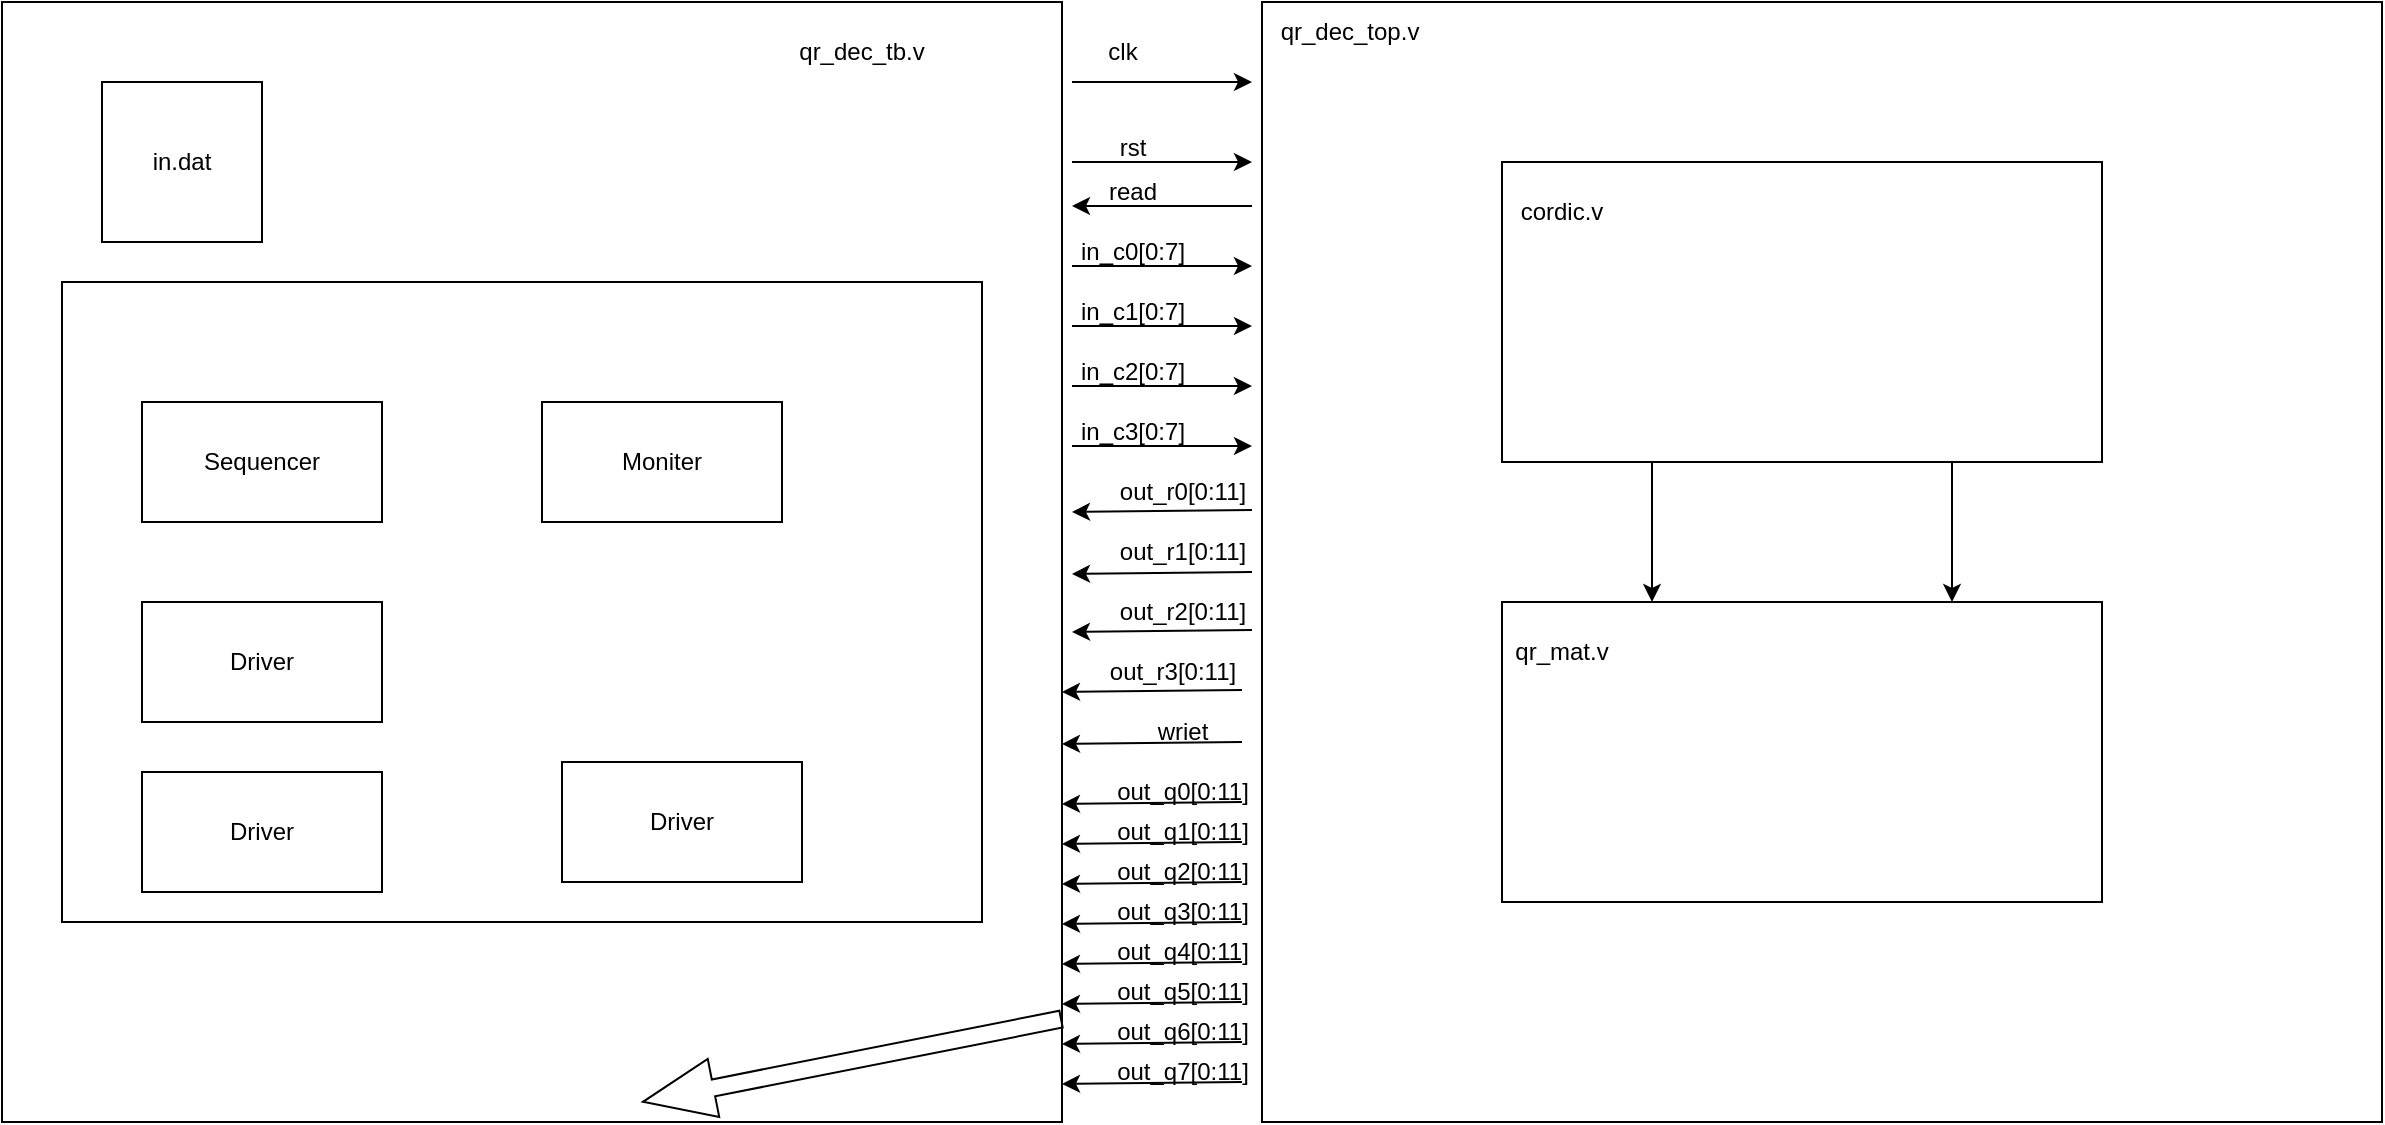 <mxfile version="27.1.4">
  <diagram name="第 1 页" id="PxNDg2cY9GIgu7gtpZ4i">
    <mxGraphModel dx="1397" dy="297" grid="1" gridSize="10" guides="1" tooltips="1" connect="1" arrows="1" fold="1" page="1" pageScale="1" pageWidth="827" pageHeight="1169" math="0" shadow="0">
      <root>
        <mxCell id="0" />
        <mxCell id="1" parent="0" />
        <mxCell id="-atE9gH2WMRQZiepeEqc-26" value="" style="group" parent="1" vertex="1" connectable="0">
          <mxGeometry x="340" y="170" width="560" height="560" as="geometry" />
        </mxCell>
        <mxCell id="7mek623oFP9vRKAEX3To-1" value="" style="whiteSpace=wrap;html=1;aspect=fixed;" parent="-atE9gH2WMRQZiepeEqc-26" vertex="1">
          <mxGeometry width="560" height="560" as="geometry" />
        </mxCell>
        <mxCell id="7mek623oFP9vRKAEX3To-4" value="qr_dec_top.v" style="text;html=1;align=center;verticalAlign=middle;whiteSpace=wrap;rounded=0;" parent="-atE9gH2WMRQZiepeEqc-26" vertex="1">
          <mxGeometry x="14" width="60" height="30" as="geometry" />
        </mxCell>
        <mxCell id="7mek623oFP9vRKAEX3To-2" value="" style="rounded=0;whiteSpace=wrap;html=1;" parent="1" vertex="1">
          <mxGeometry x="-290" y="170" width="530" height="560" as="geometry" />
        </mxCell>
        <mxCell id="7mek623oFP9vRKAEX3To-9" value="" style="endArrow=classic;html=1;rounded=0;entryX=0;entryY=0.25;entryDx=0;entryDy=0;" parent="1" edge="1">
          <mxGeometry width="50" height="50" relative="1" as="geometry">
            <mxPoint x="245" y="210" as="sourcePoint" />
            <mxPoint x="335" y="210" as="targetPoint" />
          </mxGeometry>
        </mxCell>
        <mxCell id="7mek623oFP9vRKAEX3To-11" value="clk" style="text;html=1;align=center;verticalAlign=middle;resizable=0;points=[];autosize=1;strokeColor=none;fillColor=none;" parent="1" vertex="1">
          <mxGeometry x="250" y="180" width="40" height="30" as="geometry" />
        </mxCell>
        <mxCell id="7mek623oFP9vRKAEX3To-12" value="" style="endArrow=classic;html=1;rounded=0;entryX=0;entryY=0.25;entryDx=0;entryDy=0;" parent="1" edge="1">
          <mxGeometry width="50" height="50" relative="1" as="geometry">
            <mxPoint x="245" y="250" as="sourcePoint" />
            <mxPoint x="335" y="250" as="targetPoint" />
          </mxGeometry>
        </mxCell>
        <mxCell id="7mek623oFP9vRKAEX3To-13" value="rst" style="text;html=1;align=center;verticalAlign=middle;resizable=0;points=[];autosize=1;strokeColor=none;fillColor=none;" parent="1" vertex="1">
          <mxGeometry x="255" y="228" width="40" height="30" as="geometry" />
        </mxCell>
        <mxCell id="7mek623oFP9vRKAEX3To-14" value="" style="group" parent="1" vertex="1" connectable="0">
          <mxGeometry x="460" y="250" width="300" height="150" as="geometry" />
        </mxCell>
        <mxCell id="7mek623oFP9vRKAEX3To-5" value="" style="rounded=0;whiteSpace=wrap;html=1;" parent="7mek623oFP9vRKAEX3To-14" vertex="1">
          <mxGeometry width="300" height="150" as="geometry" />
        </mxCell>
        <mxCell id="7mek623oFP9vRKAEX3To-6" value="cordic.v" style="text;html=1;align=center;verticalAlign=middle;whiteSpace=wrap;rounded=0;" parent="7mek623oFP9vRKAEX3To-14" vertex="1">
          <mxGeometry y="10" width="60" height="30" as="geometry" />
        </mxCell>
        <mxCell id="7mek623oFP9vRKAEX3To-16" value="" style="endArrow=classic;html=1;rounded=0;entryX=0;entryY=0.25;entryDx=0;entryDy=0;" parent="1" edge="1">
          <mxGeometry width="50" height="50" relative="1" as="geometry">
            <mxPoint x="245" y="302" as="sourcePoint" />
            <mxPoint x="335" y="302" as="targetPoint" />
          </mxGeometry>
        </mxCell>
        <mxCell id="7mek623oFP9vRKAEX3To-17" value="in_c0[0:7]" style="text;html=1;align=center;verticalAlign=middle;resizable=0;points=[];autosize=1;strokeColor=none;fillColor=none;" parent="1" vertex="1">
          <mxGeometry x="235" y="280" width="80" height="30" as="geometry" />
        </mxCell>
        <mxCell id="7mek623oFP9vRKAEX3To-18" value="" style="endArrow=classic;html=1;rounded=0;entryX=0;entryY=0.25;entryDx=0;entryDy=0;" parent="1" edge="1">
          <mxGeometry width="50" height="50" relative="1" as="geometry">
            <mxPoint x="245" y="332" as="sourcePoint" />
            <mxPoint x="335" y="332" as="targetPoint" />
          </mxGeometry>
        </mxCell>
        <mxCell id="7mek623oFP9vRKAEX3To-19" value="in_c1[0:7]" style="text;html=1;align=center;verticalAlign=middle;resizable=0;points=[];autosize=1;strokeColor=none;fillColor=none;" parent="1" vertex="1">
          <mxGeometry x="235" y="310" width="80" height="30" as="geometry" />
        </mxCell>
        <mxCell id="7mek623oFP9vRKAEX3To-20" value="" style="endArrow=classic;html=1;rounded=0;entryX=0;entryY=0.25;entryDx=0;entryDy=0;" parent="1" edge="1">
          <mxGeometry width="50" height="50" relative="1" as="geometry">
            <mxPoint x="245" y="362" as="sourcePoint" />
            <mxPoint x="335" y="362" as="targetPoint" />
          </mxGeometry>
        </mxCell>
        <mxCell id="7mek623oFP9vRKAEX3To-21" value="in_c2[0:7]" style="text;html=1;align=center;verticalAlign=middle;resizable=0;points=[];autosize=1;strokeColor=none;fillColor=none;" parent="1" vertex="1">
          <mxGeometry x="235" y="340" width="80" height="30" as="geometry" />
        </mxCell>
        <mxCell id="7mek623oFP9vRKAEX3To-22" value="" style="endArrow=classic;html=1;rounded=0;entryX=0;entryY=0.25;entryDx=0;entryDy=0;" parent="1" edge="1">
          <mxGeometry width="50" height="50" relative="1" as="geometry">
            <mxPoint x="245" y="392" as="sourcePoint" />
            <mxPoint x="335" y="392" as="targetPoint" />
          </mxGeometry>
        </mxCell>
        <mxCell id="7mek623oFP9vRKAEX3To-23" value="in_c3[0:7]" style="text;html=1;align=center;verticalAlign=middle;resizable=0;points=[];autosize=1;strokeColor=none;fillColor=none;" parent="1" vertex="1">
          <mxGeometry x="235" y="370" width="80" height="30" as="geometry" />
        </mxCell>
        <mxCell id="7mek623oFP9vRKAEX3To-33" value="" style="endArrow=classic;html=1;rounded=0;exitX=0.002;exitY=0.509;exitDx=0;exitDy=0;exitPerimeter=0;entryX=1.004;entryY=0.697;entryDx=0;entryDy=0;entryPerimeter=0;" parent="1" edge="1">
          <mxGeometry width="50" height="50" relative="1" as="geometry">
            <mxPoint x="335" y="455" as="sourcePoint" />
            <mxPoint x="245" y="456" as="targetPoint" />
          </mxGeometry>
        </mxCell>
        <mxCell id="7mek623oFP9vRKAEX3To-37" value="out_r1[0:11]" style="text;html=1;align=center;verticalAlign=middle;resizable=0;points=[];autosize=1;strokeColor=none;fillColor=none;" parent="1" vertex="1">
          <mxGeometry x="255" y="430" width="90" height="30" as="geometry" />
        </mxCell>
        <mxCell id="7mek623oFP9vRKAEX3To-41" value="" style="endArrow=classic;html=1;rounded=0;entryX=0;entryY=0.25;entryDx=0;entryDy=0;" parent="1" edge="1">
          <mxGeometry width="50" height="50" relative="1" as="geometry">
            <mxPoint x="335" y="272" as="sourcePoint" />
            <mxPoint x="245" y="272" as="targetPoint" />
          </mxGeometry>
        </mxCell>
        <mxCell id="7mek623oFP9vRKAEX3To-42" value="read" style="text;html=1;align=center;verticalAlign=middle;resizable=0;points=[];autosize=1;strokeColor=none;fillColor=none;" parent="1" vertex="1">
          <mxGeometry x="250" y="250" width="50" height="30" as="geometry" />
        </mxCell>
        <mxCell id="7mek623oFP9vRKAEX3To-43" value="qr_dec_tb.v" style="text;html=1;align=center;verticalAlign=middle;whiteSpace=wrap;rounded=0;" parent="1" vertex="1">
          <mxGeometry x="110" y="180" width="60" height="30" as="geometry" />
        </mxCell>
        <mxCell id="7mek623oFP9vRKAEX3To-44" value="" style="group" parent="1" vertex="1" connectable="0">
          <mxGeometry x="460" y="470" width="300" height="150" as="geometry" />
        </mxCell>
        <mxCell id="7mek623oFP9vRKAEX3To-45" value="" style="rounded=0;whiteSpace=wrap;html=1;" parent="7mek623oFP9vRKAEX3To-44" vertex="1">
          <mxGeometry width="300" height="150" as="geometry" />
        </mxCell>
        <mxCell id="7mek623oFP9vRKAEX3To-46" value="qr_mat.v" style="text;html=1;align=center;verticalAlign=middle;whiteSpace=wrap;rounded=0;" parent="7mek623oFP9vRKAEX3To-44" vertex="1">
          <mxGeometry y="10" width="60" height="30" as="geometry" />
        </mxCell>
        <mxCell id="7mek623oFP9vRKAEX3To-47" style="edgeStyle=orthogonalEdgeStyle;rounded=0;orthogonalLoop=1;jettySize=auto;html=1;exitX=0.25;exitY=1;exitDx=0;exitDy=0;entryX=0.25;entryY=0;entryDx=0;entryDy=0;fontFamily=Helvetica;fontSize=12;fontColor=default;" parent="1" source="7mek623oFP9vRKAEX3To-5" target="7mek623oFP9vRKAEX3To-45" edge="1">
          <mxGeometry relative="1" as="geometry" />
        </mxCell>
        <mxCell id="7mek623oFP9vRKAEX3To-48" style="edgeStyle=orthogonalEdgeStyle;rounded=0;orthogonalLoop=1;jettySize=auto;html=1;exitX=0.75;exitY=1;exitDx=0;exitDy=0;entryX=0.75;entryY=0;entryDx=0;entryDy=0;fontFamily=Helvetica;fontSize=12;fontColor=default;" parent="1" source="7mek623oFP9vRKAEX3To-5" target="7mek623oFP9vRKAEX3To-45" edge="1">
          <mxGeometry relative="1" as="geometry" />
        </mxCell>
        <mxCell id="7mek623oFP9vRKAEX3To-50" value="" style="group" parent="1" vertex="1" connectable="0">
          <mxGeometry x="240" y="520" width="90" height="30" as="geometry" />
        </mxCell>
        <mxCell id="7mek623oFP9vRKAEX3To-39" value="" style="endArrow=classic;html=1;rounded=0;exitX=0.002;exitY=0.509;exitDx=0;exitDy=0;exitPerimeter=0;entryX=1.004;entryY=0.697;entryDx=0;entryDy=0;entryPerimeter=0;" parent="7mek623oFP9vRKAEX3To-50" edge="1">
          <mxGeometry width="50" height="50" relative="1" as="geometry">
            <mxPoint x="90" y="20" as="sourcePoint" />
            <mxPoint y="21" as="targetPoint" />
          </mxGeometry>
        </mxCell>
        <mxCell id="7mek623oFP9vRKAEX3To-40" value="wriet" style="text;html=1;align=center;verticalAlign=middle;resizable=0;points=[];autosize=1;strokeColor=none;fillColor=none;" parent="7mek623oFP9vRKAEX3To-50" vertex="1">
          <mxGeometry x="35" width="50" height="30" as="geometry" />
        </mxCell>
        <mxCell id="7mek623oFP9vRKAEX3To-51" value="" style="group" parent="1" vertex="1" connectable="0">
          <mxGeometry x="240" y="550" width="105" height="30" as="geometry" />
        </mxCell>
        <mxCell id="7mek623oFP9vRKAEX3To-52" value="" style="endArrow=classic;html=1;rounded=0;exitX=0.002;exitY=0.509;exitDx=0;exitDy=0;exitPerimeter=0;entryX=1.004;entryY=0.697;entryDx=0;entryDy=0;entryPerimeter=0;" parent="7mek623oFP9vRKAEX3To-51" edge="1">
          <mxGeometry width="50" height="50" relative="1" as="geometry">
            <mxPoint x="90" y="20" as="sourcePoint" />
            <mxPoint y="21" as="targetPoint" />
          </mxGeometry>
        </mxCell>
        <mxCell id="7mek623oFP9vRKAEX3To-53" value="out_q0[0:11]" style="text;html=1;align=center;verticalAlign=middle;resizable=0;points=[];autosize=1;strokeColor=none;fillColor=none;" parent="7mek623oFP9vRKAEX3To-51" vertex="1">
          <mxGeometry x="15" width="90" height="30" as="geometry" />
        </mxCell>
        <mxCell id="-atE9gH2WMRQZiepeEqc-1" value="" style="group" parent="1" vertex="1" connectable="0">
          <mxGeometry x="240" y="570" width="105" height="30" as="geometry" />
        </mxCell>
        <mxCell id="-atE9gH2WMRQZiepeEqc-2" value="" style="endArrow=classic;html=1;rounded=0;exitX=0.002;exitY=0.509;exitDx=0;exitDy=0;exitPerimeter=0;entryX=1.004;entryY=0.697;entryDx=0;entryDy=0;entryPerimeter=0;" parent="-atE9gH2WMRQZiepeEqc-1" edge="1">
          <mxGeometry width="50" height="50" relative="1" as="geometry">
            <mxPoint x="90" y="20" as="sourcePoint" />
            <mxPoint y="21" as="targetPoint" />
          </mxGeometry>
        </mxCell>
        <mxCell id="-atE9gH2WMRQZiepeEqc-3" value="out_q1[0:11]" style="text;html=1;align=center;verticalAlign=middle;resizable=0;points=[];autosize=1;strokeColor=none;fillColor=none;" parent="-atE9gH2WMRQZiepeEqc-1" vertex="1">
          <mxGeometry x="15" width="90" height="30" as="geometry" />
        </mxCell>
        <mxCell id="-atE9gH2WMRQZiepeEqc-4" value="" style="group" parent="1" vertex="1" connectable="0">
          <mxGeometry x="240" y="590" width="105" height="30" as="geometry" />
        </mxCell>
        <mxCell id="-atE9gH2WMRQZiepeEqc-5" value="" style="endArrow=classic;html=1;rounded=0;exitX=0.002;exitY=0.509;exitDx=0;exitDy=0;exitPerimeter=0;entryX=1.004;entryY=0.697;entryDx=0;entryDy=0;entryPerimeter=0;" parent="-atE9gH2WMRQZiepeEqc-4" edge="1">
          <mxGeometry width="50" height="50" relative="1" as="geometry">
            <mxPoint x="90" y="20" as="sourcePoint" />
            <mxPoint y="21" as="targetPoint" />
          </mxGeometry>
        </mxCell>
        <mxCell id="-atE9gH2WMRQZiepeEqc-6" value="out_q2[0:11]" style="text;html=1;align=center;verticalAlign=middle;resizable=0;points=[];autosize=1;strokeColor=none;fillColor=none;" parent="-atE9gH2WMRQZiepeEqc-4" vertex="1">
          <mxGeometry x="15" width="90" height="30" as="geometry" />
        </mxCell>
        <mxCell id="-atE9gH2WMRQZiepeEqc-7" value="" style="group" parent="1" vertex="1" connectable="0">
          <mxGeometry x="240" y="610" width="105" height="110" as="geometry" />
        </mxCell>
        <mxCell id="-atE9gH2WMRQZiepeEqc-8" value="" style="endArrow=classic;html=1;rounded=0;exitX=0.002;exitY=0.509;exitDx=0;exitDy=0;exitPerimeter=0;entryX=1.004;entryY=0.697;entryDx=0;entryDy=0;entryPerimeter=0;" parent="-atE9gH2WMRQZiepeEqc-7" edge="1">
          <mxGeometry width="50" height="50" relative="1" as="geometry">
            <mxPoint x="90" y="20" as="sourcePoint" />
            <mxPoint y="21" as="targetPoint" />
          </mxGeometry>
        </mxCell>
        <mxCell id="-atE9gH2WMRQZiepeEqc-9" value="out_q3[0:11]" style="text;html=1;align=center;verticalAlign=middle;resizable=0;points=[];autosize=1;strokeColor=none;fillColor=none;" parent="-atE9gH2WMRQZiepeEqc-7" vertex="1">
          <mxGeometry x="15" width="90" height="30" as="geometry" />
        </mxCell>
        <mxCell id="-atE9gH2WMRQZiepeEqc-10" value="" style="group" parent="-atE9gH2WMRQZiepeEqc-7" vertex="1" connectable="0">
          <mxGeometry y="20" width="105" height="30" as="geometry" />
        </mxCell>
        <mxCell id="-atE9gH2WMRQZiepeEqc-11" value="" style="endArrow=classic;html=1;rounded=0;exitX=0.002;exitY=0.509;exitDx=0;exitDy=0;exitPerimeter=0;entryX=1.004;entryY=0.697;entryDx=0;entryDy=0;entryPerimeter=0;" parent="-atE9gH2WMRQZiepeEqc-10" edge="1">
          <mxGeometry width="50" height="50" relative="1" as="geometry">
            <mxPoint x="90" y="20" as="sourcePoint" />
            <mxPoint y="21" as="targetPoint" />
          </mxGeometry>
        </mxCell>
        <mxCell id="-atE9gH2WMRQZiepeEqc-12" value="out_q4[0:11]" style="text;html=1;align=center;verticalAlign=middle;resizable=0;points=[];autosize=1;strokeColor=none;fillColor=none;" parent="-atE9gH2WMRQZiepeEqc-10" vertex="1">
          <mxGeometry x="15" width="90" height="30" as="geometry" />
        </mxCell>
        <mxCell id="-atE9gH2WMRQZiepeEqc-13" value="" style="group" parent="-atE9gH2WMRQZiepeEqc-7" vertex="1" connectable="0">
          <mxGeometry y="40" width="105" height="30" as="geometry" />
        </mxCell>
        <mxCell id="-atE9gH2WMRQZiepeEqc-14" value="" style="endArrow=classic;html=1;rounded=0;exitX=0.002;exitY=0.509;exitDx=0;exitDy=0;exitPerimeter=0;entryX=1.004;entryY=0.697;entryDx=0;entryDy=0;entryPerimeter=0;" parent="-atE9gH2WMRQZiepeEqc-13" edge="1">
          <mxGeometry width="50" height="50" relative="1" as="geometry">
            <mxPoint x="90" y="20" as="sourcePoint" />
            <mxPoint y="21" as="targetPoint" />
          </mxGeometry>
        </mxCell>
        <mxCell id="-atE9gH2WMRQZiepeEqc-15" value="out_q5[0:11]" style="text;html=1;align=center;verticalAlign=middle;resizable=0;points=[];autosize=1;strokeColor=none;fillColor=none;" parent="-atE9gH2WMRQZiepeEqc-13" vertex="1">
          <mxGeometry x="15" width="90" height="30" as="geometry" />
        </mxCell>
        <mxCell id="-atE9gH2WMRQZiepeEqc-16" value="" style="group" parent="-atE9gH2WMRQZiepeEqc-7" vertex="1" connectable="0">
          <mxGeometry y="60" width="105" height="30" as="geometry" />
        </mxCell>
        <mxCell id="-atE9gH2WMRQZiepeEqc-17" value="" style="endArrow=classic;html=1;rounded=0;exitX=0.002;exitY=0.509;exitDx=0;exitDy=0;exitPerimeter=0;entryX=1.004;entryY=0.697;entryDx=0;entryDy=0;entryPerimeter=0;" parent="-atE9gH2WMRQZiepeEqc-16" edge="1">
          <mxGeometry width="50" height="50" relative="1" as="geometry">
            <mxPoint x="90" y="20" as="sourcePoint" />
            <mxPoint y="21" as="targetPoint" />
          </mxGeometry>
        </mxCell>
        <mxCell id="-atE9gH2WMRQZiepeEqc-18" value="out_q6[0:11]" style="text;html=1;align=center;verticalAlign=middle;resizable=0;points=[];autosize=1;strokeColor=none;fillColor=none;" parent="-atE9gH2WMRQZiepeEqc-16" vertex="1">
          <mxGeometry x="15" width="90" height="30" as="geometry" />
        </mxCell>
        <mxCell id="-atE9gH2WMRQZiepeEqc-19" value="" style="group" parent="-atE9gH2WMRQZiepeEqc-7" vertex="1" connectable="0">
          <mxGeometry y="80" width="105" height="30" as="geometry" />
        </mxCell>
        <mxCell id="-atE9gH2WMRQZiepeEqc-20" value="" style="endArrow=classic;html=1;rounded=0;exitX=0.002;exitY=0.509;exitDx=0;exitDy=0;exitPerimeter=0;entryX=1.004;entryY=0.697;entryDx=0;entryDy=0;entryPerimeter=0;" parent="-atE9gH2WMRQZiepeEqc-19" edge="1">
          <mxGeometry width="50" height="50" relative="1" as="geometry">
            <mxPoint x="90" y="20" as="sourcePoint" />
            <mxPoint y="21" as="targetPoint" />
          </mxGeometry>
        </mxCell>
        <mxCell id="-atE9gH2WMRQZiepeEqc-21" value="out_q7[0:11]" style="text;html=1;align=center;verticalAlign=middle;resizable=0;points=[];autosize=1;strokeColor=none;fillColor=none;" parent="-atE9gH2WMRQZiepeEqc-19" vertex="1">
          <mxGeometry x="15" width="90" height="30" as="geometry" />
        </mxCell>
        <mxCell id="-atE9gH2WMRQZiepeEqc-37" value="" style="group" parent="1" vertex="1" connectable="0">
          <mxGeometry x="245" y="400" width="100" height="30" as="geometry" />
        </mxCell>
        <mxCell id="7mek623oFP9vRKAEX3To-25" value="out_r0[0:11]" style="text;html=1;align=center;verticalAlign=middle;resizable=0;points=[];autosize=1;strokeColor=none;fillColor=none;" parent="-atE9gH2WMRQZiepeEqc-37" vertex="1">
          <mxGeometry x="10" width="90" height="30" as="geometry" />
        </mxCell>
        <mxCell id="7mek623oFP9vRKAEX3To-49" value="" style="endArrow=classic;html=1;rounded=0;exitX=0.002;exitY=0.509;exitDx=0;exitDy=0;exitPerimeter=0;entryX=1.004;entryY=0.697;entryDx=0;entryDy=0;entryPerimeter=0;" parent="-atE9gH2WMRQZiepeEqc-37" edge="1">
          <mxGeometry width="50" height="50" relative="1" as="geometry">
            <mxPoint x="90" y="24" as="sourcePoint" />
            <mxPoint y="25" as="targetPoint" />
          </mxGeometry>
        </mxCell>
        <mxCell id="-atE9gH2WMRQZiepeEqc-38" value="" style="group" parent="1" vertex="1" connectable="0">
          <mxGeometry x="245" y="460" width="100" height="30" as="geometry" />
        </mxCell>
        <mxCell id="-atE9gH2WMRQZiepeEqc-39" value="out_r2[0:11]" style="text;html=1;align=center;verticalAlign=middle;resizable=0;points=[];autosize=1;strokeColor=none;fillColor=none;" parent="-atE9gH2WMRQZiepeEqc-38" vertex="1">
          <mxGeometry x="10" width="90" height="30" as="geometry" />
        </mxCell>
        <mxCell id="-atE9gH2WMRQZiepeEqc-40" value="" style="endArrow=classic;html=1;rounded=0;exitX=0.002;exitY=0.509;exitDx=0;exitDy=0;exitPerimeter=0;entryX=1.004;entryY=0.697;entryDx=0;entryDy=0;entryPerimeter=0;" parent="-atE9gH2WMRQZiepeEqc-38" edge="1">
          <mxGeometry width="50" height="50" relative="1" as="geometry">
            <mxPoint x="90" y="24" as="sourcePoint" />
            <mxPoint y="25" as="targetPoint" />
          </mxGeometry>
        </mxCell>
        <mxCell id="-atE9gH2WMRQZiepeEqc-41" value="" style="group" parent="1" vertex="1" connectable="0">
          <mxGeometry x="240" y="490" width="100" height="30" as="geometry" />
        </mxCell>
        <mxCell id="-atE9gH2WMRQZiepeEqc-42" value="out_r3[0:11]" style="text;html=1;align=center;verticalAlign=middle;resizable=0;points=[];autosize=1;strokeColor=none;fillColor=none;" parent="-atE9gH2WMRQZiepeEqc-41" vertex="1">
          <mxGeometry x="10" width="90" height="30" as="geometry" />
        </mxCell>
        <mxCell id="-atE9gH2WMRQZiepeEqc-43" value="" style="endArrow=classic;html=1;rounded=0;exitX=0.002;exitY=0.509;exitDx=0;exitDy=0;exitPerimeter=0;entryX=1.004;entryY=0.697;entryDx=0;entryDy=0;entryPerimeter=0;" parent="-atE9gH2WMRQZiepeEqc-41" edge="1">
          <mxGeometry width="50" height="50" relative="1" as="geometry">
            <mxPoint x="90" y="24" as="sourcePoint" />
            <mxPoint y="25" as="targetPoint" />
          </mxGeometry>
        </mxCell>
        <mxCell id="JOhl46XAyu-Ho14lBobh-1" value="in.dat" style="whiteSpace=wrap;html=1;aspect=fixed;" vertex="1" parent="1">
          <mxGeometry x="-240" y="210" width="80" height="80" as="geometry" />
        </mxCell>
        <mxCell id="JOhl46XAyu-Ho14lBobh-2" value="" style="rounded=0;whiteSpace=wrap;html=1;" vertex="1" parent="1">
          <mxGeometry x="-260" y="310" width="460" height="320" as="geometry" />
        </mxCell>
        <mxCell id="JOhl46XAyu-Ho14lBobh-3" value="Sequencer" style="rounded=0;whiteSpace=wrap;html=1;" vertex="1" parent="1">
          <mxGeometry x="-220" y="370" width="120" height="60" as="geometry" />
        </mxCell>
        <mxCell id="JOhl46XAyu-Ho14lBobh-4" value="Driver" style="rounded=0;whiteSpace=wrap;html=1;" vertex="1" parent="1">
          <mxGeometry x="-220" y="470" width="120" height="60" as="geometry" />
        </mxCell>
        <mxCell id="JOhl46XAyu-Ho14lBobh-7" value="Driver" style="rounded=0;whiteSpace=wrap;html=1;" vertex="1" parent="1">
          <mxGeometry x="-220" y="555" width="120" height="60" as="geometry" />
        </mxCell>
        <mxCell id="JOhl46XAyu-Ho14lBobh-8" value="Moniter" style="rounded=0;whiteSpace=wrap;html=1;" vertex="1" parent="1">
          <mxGeometry x="-20" y="370" width="120" height="60" as="geometry" />
        </mxCell>
        <mxCell id="JOhl46XAyu-Ho14lBobh-9" value="Driver" style="rounded=0;whiteSpace=wrap;html=1;" vertex="1" parent="1">
          <mxGeometry x="-10" y="550" width="120" height="60" as="geometry" />
        </mxCell>
        <mxCell id="JOhl46XAyu-Ho14lBobh-10" value="" style="shape=flexArrow;endArrow=classic;html=1;rounded=0;width=8.571;endSize=11.643;exitX=1;exitY=0.908;exitDx=0;exitDy=0;exitPerimeter=0;" edge="1" parent="1" source="7mek623oFP9vRKAEX3To-2">
          <mxGeometry width="50" height="50" relative="1" as="geometry">
            <mxPoint x="100" y="640" as="sourcePoint" />
            <mxPoint x="30" y="720" as="targetPoint" />
          </mxGeometry>
        </mxCell>
      </root>
    </mxGraphModel>
  </diagram>
</mxfile>
